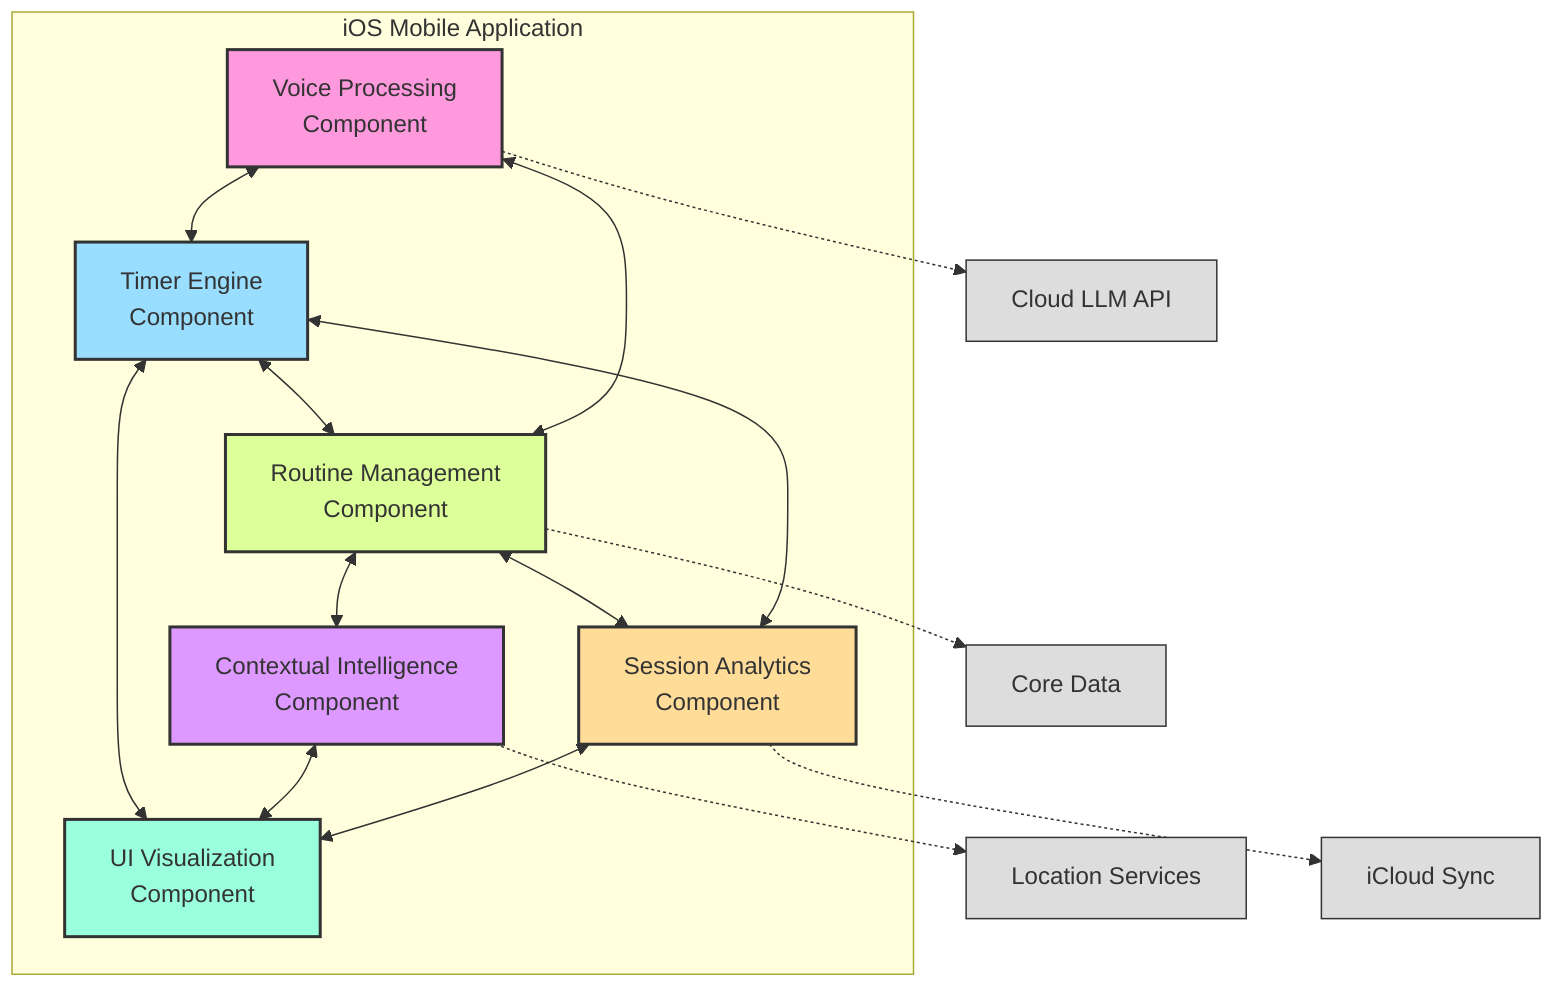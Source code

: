 %% Component Diagram for iOS Mobile App
graph TB
    subgraph "iOS Mobile Application"
        VoiceProc["Voice Processing<br>Component"]
        TimerEngine["Timer Engine<br>Component"]
        RoutineMgmt["Routine Management<br>Component"]
        SessionAnalytics["Session Analytics<br>Component"]
        ContextIntel["Contextual Intelligence<br>Component"]
        UIVis["UI Visualization<br>Component"]
    end
    
    VoiceProc <--> TimerEngine
    VoiceProc <--> RoutineMgmt
    TimerEngine <--> RoutineMgmt
    TimerEngine <--> SessionAnalytics
    RoutineMgmt <--> ContextIntel
    RoutineMgmt <--> SessionAnalytics
    SessionAnalytics <--> UIVis
    ContextIntel <--> UIVis
    TimerEngine <--> UIVis
    
    %% External dependencies
    VoiceProc -.-> CloudLLM["Cloud LLM API"]
    ContextIntel -.-> LocService["Location Services"]
    RoutineMgmt -.-> CoreData["Core Data"]
    SessionAnalytics -.-> iCloud["iCloud Sync"]
    
    style VoiceProc fill:#f9d,stroke:#333,stroke-width:2px
    style TimerEngine fill:#9df,stroke:#333,stroke-width:2px
    style RoutineMgmt fill:#df9,stroke:#333,stroke-width:2px
    style SessionAnalytics fill:#fd9,stroke:#333,stroke-width:2px
    style ContextIntel fill:#d9f,stroke:#333,stroke-width:2px
    style UIVis fill:#9fd,stroke:#333,stroke-width:2px
    
    style CloudLLM fill:#ddd,stroke:#333,stroke-width:1px
    style LocService fill:#ddd,stroke:#333,stroke-width:1px
    style CoreData fill:#ddd,stroke:#333,stroke-width:1px
    style iCloud fill:#ddd,stroke:#333,stroke-width:1px